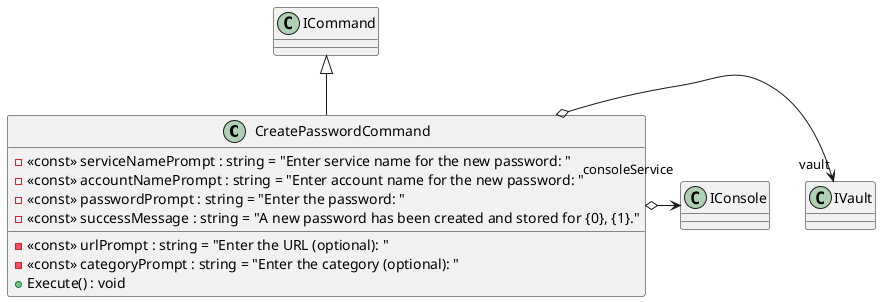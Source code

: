 @startuml
class CreatePasswordCommand {
    - <<const>> serviceNamePrompt : string = "Enter service name for the new password: "
    - <<const>> accountNamePrompt : string = "Enter account name for the new password: "
    - <<const>> passwordPrompt : string = "Enter the password: "
    - <<const>> urlPrompt : string = "Enter the URL (optional): "
    - <<const>> categoryPrompt : string = "Enter the category (optional): "
    - <<const>> successMessage : string = "A new password has been created and stored for {0&#125;, {1&#125;."
    + Execute() : void
}
ICommand <|-- CreatePasswordCommand
CreatePasswordCommand o-> "vault" IVault
CreatePasswordCommand o-> "consoleService" IConsole
@enduml
